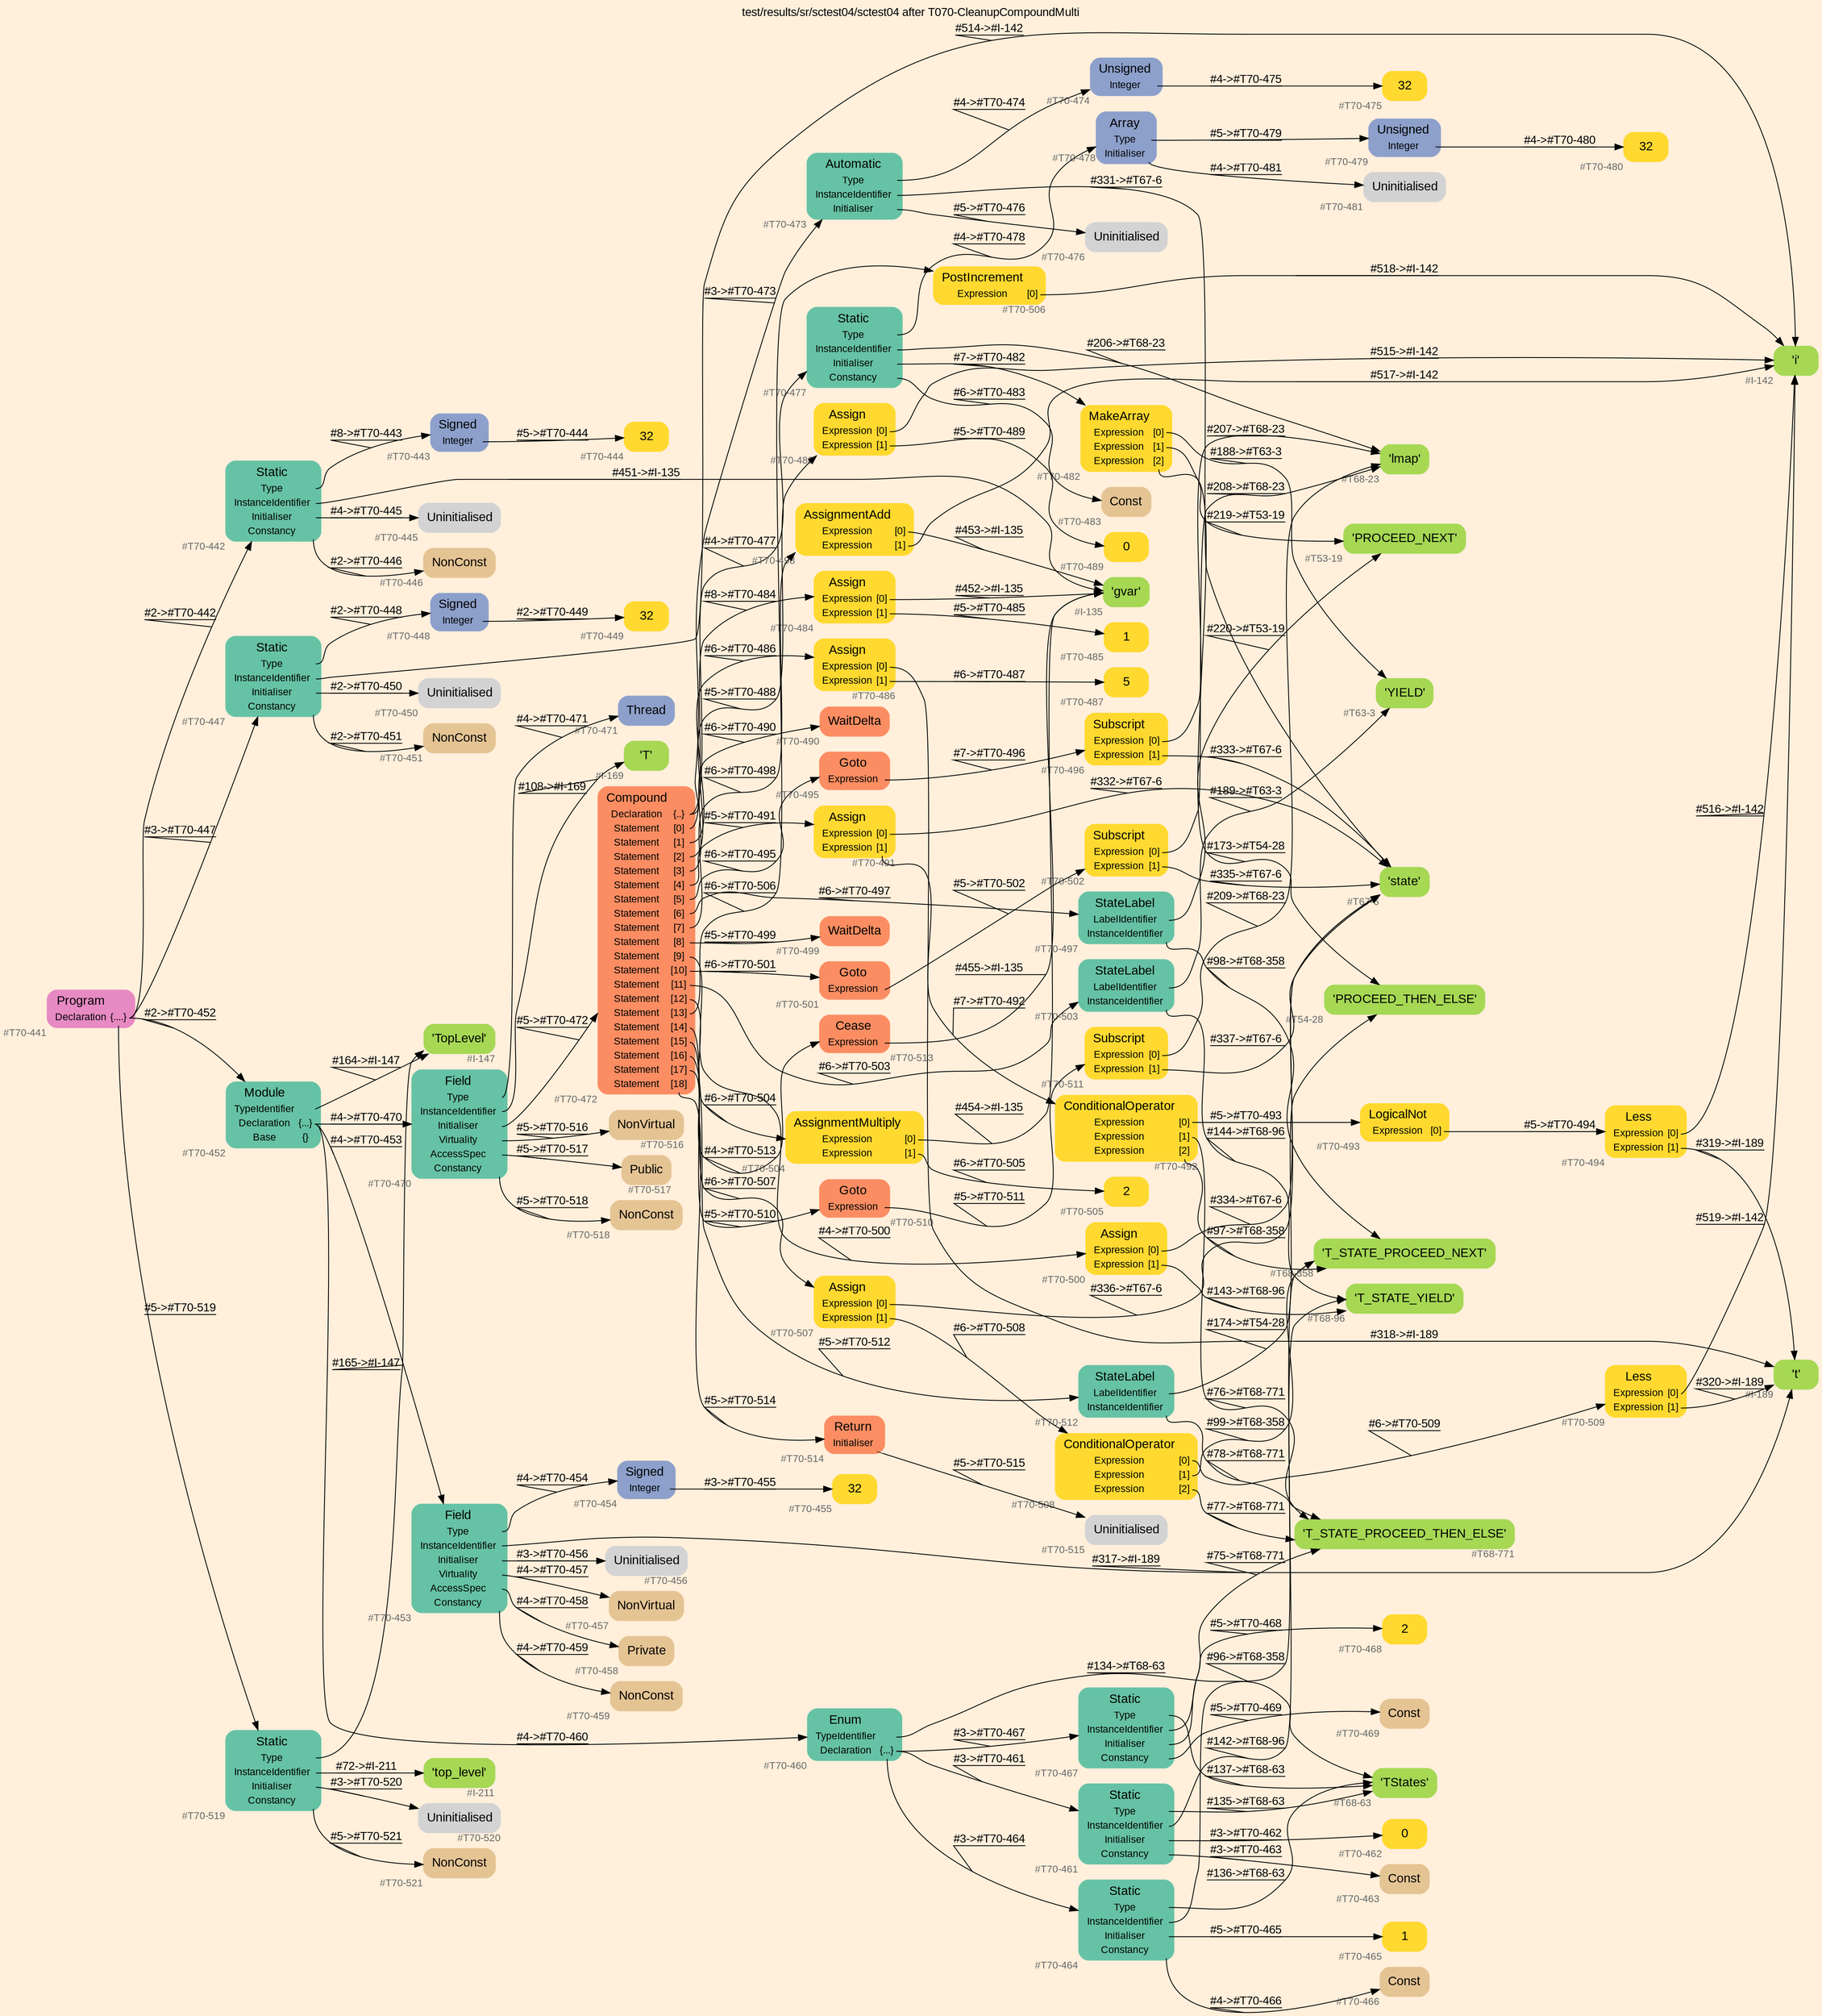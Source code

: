 digraph "test/results/sr/sctest04/sctest04 after T070-CleanupCompoundMulti" {
label = "test/results/sr/sctest04/sctest04 after T070-CleanupCompoundMulti"
labelloc = t
graph [
    rankdir = "LR"
    ranksep = 0.3
    bgcolor = antiquewhite1
    color = black
    fontcolor = black
    fontname = "Arial"
];
node [
    fontname = "Arial"
];
edge [
    fontname = "Arial"
];

// -------------------- node figure --------------------
// -------- block #T70-441 ----------
"#T70-441" [
    fillcolor = "/set28/4"
    xlabel = "#T70-441"
    fontsize = "12"
    fontcolor = grey40
    shape = "plaintext"
    label = <<TABLE BORDER="0" CELLBORDER="0" CELLSPACING="0">
     <TR><TD><FONT COLOR="black" POINT-SIZE="15">Program</FONT></TD></TR>
     <TR><TD><FONT COLOR="black" POINT-SIZE="12">Declaration</FONT></TD><TD PORT="port0"><FONT COLOR="black" POINT-SIZE="12">{....}</FONT></TD></TR>
    </TABLE>>
    style = "rounded,filled"
];

// -------- block #T70-442 ----------
"#T70-442" [
    fillcolor = "/set28/1"
    xlabel = "#T70-442"
    fontsize = "12"
    fontcolor = grey40
    shape = "plaintext"
    label = <<TABLE BORDER="0" CELLBORDER="0" CELLSPACING="0">
     <TR><TD><FONT COLOR="black" POINT-SIZE="15">Static</FONT></TD></TR>
     <TR><TD><FONT COLOR="black" POINT-SIZE="12">Type</FONT></TD><TD PORT="port0"></TD></TR>
     <TR><TD><FONT COLOR="black" POINT-SIZE="12">InstanceIdentifier</FONT></TD><TD PORT="port1"></TD></TR>
     <TR><TD><FONT COLOR="black" POINT-SIZE="12">Initialiser</FONT></TD><TD PORT="port2"></TD></TR>
     <TR><TD><FONT COLOR="black" POINT-SIZE="12">Constancy</FONT></TD><TD PORT="port3"></TD></TR>
    </TABLE>>
    style = "rounded,filled"
];

// -------- block #T70-443 ----------
"#T70-443" [
    fillcolor = "/set28/3"
    xlabel = "#T70-443"
    fontsize = "12"
    fontcolor = grey40
    shape = "plaintext"
    label = <<TABLE BORDER="0" CELLBORDER="0" CELLSPACING="0">
     <TR><TD><FONT COLOR="black" POINT-SIZE="15">Signed</FONT></TD></TR>
     <TR><TD><FONT COLOR="black" POINT-SIZE="12">Integer</FONT></TD><TD PORT="port0"></TD></TR>
    </TABLE>>
    style = "rounded,filled"
];

// -------- block #T70-444 ----------
"#T70-444" [
    fillcolor = "/set28/6"
    xlabel = "#T70-444"
    fontsize = "12"
    fontcolor = grey40
    shape = "plaintext"
    label = <<TABLE BORDER="0" CELLBORDER="0" CELLSPACING="0">
     <TR><TD><FONT COLOR="black" POINT-SIZE="15">32</FONT></TD></TR>
    </TABLE>>
    style = "rounded,filled"
];

// -------- block #I-135 ----------
"#I-135" [
    fillcolor = "/set28/5"
    xlabel = "#I-135"
    fontsize = "12"
    fontcolor = grey40
    shape = "plaintext"
    label = <<TABLE BORDER="0" CELLBORDER="0" CELLSPACING="0">
     <TR><TD><FONT COLOR="black" POINT-SIZE="15">'gvar'</FONT></TD></TR>
    </TABLE>>
    style = "rounded,filled"
];

// -------- block #T70-445 ----------
"#T70-445" [
    xlabel = "#T70-445"
    fontsize = "12"
    fontcolor = grey40
    shape = "plaintext"
    label = <<TABLE BORDER="0" CELLBORDER="0" CELLSPACING="0">
     <TR><TD><FONT COLOR="black" POINT-SIZE="15">Uninitialised</FONT></TD></TR>
    </TABLE>>
    style = "rounded,filled"
];

// -------- block #T70-446 ----------
"#T70-446" [
    fillcolor = "/set28/7"
    xlabel = "#T70-446"
    fontsize = "12"
    fontcolor = grey40
    shape = "plaintext"
    label = <<TABLE BORDER="0" CELLBORDER="0" CELLSPACING="0">
     <TR><TD><FONT COLOR="black" POINT-SIZE="15">NonConst</FONT></TD></TR>
    </TABLE>>
    style = "rounded,filled"
];

// -------- block #T70-447 ----------
"#T70-447" [
    fillcolor = "/set28/1"
    xlabel = "#T70-447"
    fontsize = "12"
    fontcolor = grey40
    shape = "plaintext"
    label = <<TABLE BORDER="0" CELLBORDER="0" CELLSPACING="0">
     <TR><TD><FONT COLOR="black" POINT-SIZE="15">Static</FONT></TD></TR>
     <TR><TD><FONT COLOR="black" POINT-SIZE="12">Type</FONT></TD><TD PORT="port0"></TD></TR>
     <TR><TD><FONT COLOR="black" POINT-SIZE="12">InstanceIdentifier</FONT></TD><TD PORT="port1"></TD></TR>
     <TR><TD><FONT COLOR="black" POINT-SIZE="12">Initialiser</FONT></TD><TD PORT="port2"></TD></TR>
     <TR><TD><FONT COLOR="black" POINT-SIZE="12">Constancy</FONT></TD><TD PORT="port3"></TD></TR>
    </TABLE>>
    style = "rounded,filled"
];

// -------- block #T70-448 ----------
"#T70-448" [
    fillcolor = "/set28/3"
    xlabel = "#T70-448"
    fontsize = "12"
    fontcolor = grey40
    shape = "plaintext"
    label = <<TABLE BORDER="0" CELLBORDER="0" CELLSPACING="0">
     <TR><TD><FONT COLOR="black" POINT-SIZE="15">Signed</FONT></TD></TR>
     <TR><TD><FONT COLOR="black" POINT-SIZE="12">Integer</FONT></TD><TD PORT="port0"></TD></TR>
    </TABLE>>
    style = "rounded,filled"
];

// -------- block #T70-449 ----------
"#T70-449" [
    fillcolor = "/set28/6"
    xlabel = "#T70-449"
    fontsize = "12"
    fontcolor = grey40
    shape = "plaintext"
    label = <<TABLE BORDER="0" CELLBORDER="0" CELLSPACING="0">
     <TR><TD><FONT COLOR="black" POINT-SIZE="15">32</FONT></TD></TR>
    </TABLE>>
    style = "rounded,filled"
];

// -------- block #I-142 ----------
"#I-142" [
    fillcolor = "/set28/5"
    xlabel = "#I-142"
    fontsize = "12"
    fontcolor = grey40
    shape = "plaintext"
    label = <<TABLE BORDER="0" CELLBORDER="0" CELLSPACING="0">
     <TR><TD><FONT COLOR="black" POINT-SIZE="15">'i'</FONT></TD></TR>
    </TABLE>>
    style = "rounded,filled"
];

// -------- block #T70-450 ----------
"#T70-450" [
    xlabel = "#T70-450"
    fontsize = "12"
    fontcolor = grey40
    shape = "plaintext"
    label = <<TABLE BORDER="0" CELLBORDER="0" CELLSPACING="0">
     <TR><TD><FONT COLOR="black" POINT-SIZE="15">Uninitialised</FONT></TD></TR>
    </TABLE>>
    style = "rounded,filled"
];

// -------- block #T70-451 ----------
"#T70-451" [
    fillcolor = "/set28/7"
    xlabel = "#T70-451"
    fontsize = "12"
    fontcolor = grey40
    shape = "plaintext"
    label = <<TABLE BORDER="0" CELLBORDER="0" CELLSPACING="0">
     <TR><TD><FONT COLOR="black" POINT-SIZE="15">NonConst</FONT></TD></TR>
    </TABLE>>
    style = "rounded,filled"
];

// -------- block #T70-452 ----------
"#T70-452" [
    fillcolor = "/set28/1"
    xlabel = "#T70-452"
    fontsize = "12"
    fontcolor = grey40
    shape = "plaintext"
    label = <<TABLE BORDER="0" CELLBORDER="0" CELLSPACING="0">
     <TR><TD><FONT COLOR="black" POINT-SIZE="15">Module</FONT></TD></TR>
     <TR><TD><FONT COLOR="black" POINT-SIZE="12">TypeIdentifier</FONT></TD><TD PORT="port0"></TD></TR>
     <TR><TD><FONT COLOR="black" POINT-SIZE="12">Declaration</FONT></TD><TD PORT="port1"><FONT COLOR="black" POINT-SIZE="12">{...}</FONT></TD></TR>
     <TR><TD><FONT COLOR="black" POINT-SIZE="12">Base</FONT></TD><TD PORT="port2"><FONT COLOR="black" POINT-SIZE="12">{}</FONT></TD></TR>
    </TABLE>>
    style = "rounded,filled"
];

// -------- block #I-147 ----------
"#I-147" [
    fillcolor = "/set28/5"
    xlabel = "#I-147"
    fontsize = "12"
    fontcolor = grey40
    shape = "plaintext"
    label = <<TABLE BORDER="0" CELLBORDER="0" CELLSPACING="0">
     <TR><TD><FONT COLOR="black" POINT-SIZE="15">'TopLevel'</FONT></TD></TR>
    </TABLE>>
    style = "rounded,filled"
];

// -------- block #T70-453 ----------
"#T70-453" [
    fillcolor = "/set28/1"
    xlabel = "#T70-453"
    fontsize = "12"
    fontcolor = grey40
    shape = "plaintext"
    label = <<TABLE BORDER="0" CELLBORDER="0" CELLSPACING="0">
     <TR><TD><FONT COLOR="black" POINT-SIZE="15">Field</FONT></TD></TR>
     <TR><TD><FONT COLOR="black" POINT-SIZE="12">Type</FONT></TD><TD PORT="port0"></TD></TR>
     <TR><TD><FONT COLOR="black" POINT-SIZE="12">InstanceIdentifier</FONT></TD><TD PORT="port1"></TD></TR>
     <TR><TD><FONT COLOR="black" POINT-SIZE="12">Initialiser</FONT></TD><TD PORT="port2"></TD></TR>
     <TR><TD><FONT COLOR="black" POINT-SIZE="12">Virtuality</FONT></TD><TD PORT="port3"></TD></TR>
     <TR><TD><FONT COLOR="black" POINT-SIZE="12">AccessSpec</FONT></TD><TD PORT="port4"></TD></TR>
     <TR><TD><FONT COLOR="black" POINT-SIZE="12">Constancy</FONT></TD><TD PORT="port5"></TD></TR>
    </TABLE>>
    style = "rounded,filled"
];

// -------- block #T70-454 ----------
"#T70-454" [
    fillcolor = "/set28/3"
    xlabel = "#T70-454"
    fontsize = "12"
    fontcolor = grey40
    shape = "plaintext"
    label = <<TABLE BORDER="0" CELLBORDER="0" CELLSPACING="0">
     <TR><TD><FONT COLOR="black" POINT-SIZE="15">Signed</FONT></TD></TR>
     <TR><TD><FONT COLOR="black" POINT-SIZE="12">Integer</FONT></TD><TD PORT="port0"></TD></TR>
    </TABLE>>
    style = "rounded,filled"
];

// -------- block #T70-455 ----------
"#T70-455" [
    fillcolor = "/set28/6"
    xlabel = "#T70-455"
    fontsize = "12"
    fontcolor = grey40
    shape = "plaintext"
    label = <<TABLE BORDER="0" CELLBORDER="0" CELLSPACING="0">
     <TR><TD><FONT COLOR="black" POINT-SIZE="15">32</FONT></TD></TR>
    </TABLE>>
    style = "rounded,filled"
];

// -------- block #I-189 ----------
"#I-189" [
    fillcolor = "/set28/5"
    xlabel = "#I-189"
    fontsize = "12"
    fontcolor = grey40
    shape = "plaintext"
    label = <<TABLE BORDER="0" CELLBORDER="0" CELLSPACING="0">
     <TR><TD><FONT COLOR="black" POINT-SIZE="15">'t'</FONT></TD></TR>
    </TABLE>>
    style = "rounded,filled"
];

// -------- block #T70-456 ----------
"#T70-456" [
    xlabel = "#T70-456"
    fontsize = "12"
    fontcolor = grey40
    shape = "plaintext"
    label = <<TABLE BORDER="0" CELLBORDER="0" CELLSPACING="0">
     <TR><TD><FONT COLOR="black" POINT-SIZE="15">Uninitialised</FONT></TD></TR>
    </TABLE>>
    style = "rounded,filled"
];

// -------- block #T70-457 ----------
"#T70-457" [
    fillcolor = "/set28/7"
    xlabel = "#T70-457"
    fontsize = "12"
    fontcolor = grey40
    shape = "plaintext"
    label = <<TABLE BORDER="0" CELLBORDER="0" CELLSPACING="0">
     <TR><TD><FONT COLOR="black" POINT-SIZE="15">NonVirtual</FONT></TD></TR>
    </TABLE>>
    style = "rounded,filled"
];

// -------- block #T70-458 ----------
"#T70-458" [
    fillcolor = "/set28/7"
    xlabel = "#T70-458"
    fontsize = "12"
    fontcolor = grey40
    shape = "plaintext"
    label = <<TABLE BORDER="0" CELLBORDER="0" CELLSPACING="0">
     <TR><TD><FONT COLOR="black" POINT-SIZE="15">Private</FONT></TD></TR>
    </TABLE>>
    style = "rounded,filled"
];

// -------- block #T70-459 ----------
"#T70-459" [
    fillcolor = "/set28/7"
    xlabel = "#T70-459"
    fontsize = "12"
    fontcolor = grey40
    shape = "plaintext"
    label = <<TABLE BORDER="0" CELLBORDER="0" CELLSPACING="0">
     <TR><TD><FONT COLOR="black" POINT-SIZE="15">NonConst</FONT></TD></TR>
    </TABLE>>
    style = "rounded,filled"
];

// -------- block #T70-460 ----------
"#T70-460" [
    fillcolor = "/set28/1"
    xlabel = "#T70-460"
    fontsize = "12"
    fontcolor = grey40
    shape = "plaintext"
    label = <<TABLE BORDER="0" CELLBORDER="0" CELLSPACING="0">
     <TR><TD><FONT COLOR="black" POINT-SIZE="15">Enum</FONT></TD></TR>
     <TR><TD><FONT COLOR="black" POINT-SIZE="12">TypeIdentifier</FONT></TD><TD PORT="port0"></TD></TR>
     <TR><TD><FONT COLOR="black" POINT-SIZE="12">Declaration</FONT></TD><TD PORT="port1"><FONT COLOR="black" POINT-SIZE="12">{...}</FONT></TD></TR>
    </TABLE>>
    style = "rounded,filled"
];

// -------- block #T68-63 ----------
"#T68-63" [
    fillcolor = "/set28/5"
    xlabel = "#T68-63"
    fontsize = "12"
    fontcolor = grey40
    shape = "plaintext"
    label = <<TABLE BORDER="0" CELLBORDER="0" CELLSPACING="0">
     <TR><TD><FONT COLOR="black" POINT-SIZE="15">'TStates'</FONT></TD></TR>
    </TABLE>>
    style = "rounded,filled"
];

// -------- block #T70-461 ----------
"#T70-461" [
    fillcolor = "/set28/1"
    xlabel = "#T70-461"
    fontsize = "12"
    fontcolor = grey40
    shape = "plaintext"
    label = <<TABLE BORDER="0" CELLBORDER="0" CELLSPACING="0">
     <TR><TD><FONT COLOR="black" POINT-SIZE="15">Static</FONT></TD></TR>
     <TR><TD><FONT COLOR="black" POINT-SIZE="12">Type</FONT></TD><TD PORT="port0"></TD></TR>
     <TR><TD><FONT COLOR="black" POINT-SIZE="12">InstanceIdentifier</FONT></TD><TD PORT="port1"></TD></TR>
     <TR><TD><FONT COLOR="black" POINT-SIZE="12">Initialiser</FONT></TD><TD PORT="port2"></TD></TR>
     <TR><TD><FONT COLOR="black" POINT-SIZE="12">Constancy</FONT></TD><TD PORT="port3"></TD></TR>
    </TABLE>>
    style = "rounded,filled"
];

// -------- block #T68-96 ----------
"#T68-96" [
    fillcolor = "/set28/5"
    xlabel = "#T68-96"
    fontsize = "12"
    fontcolor = grey40
    shape = "plaintext"
    label = <<TABLE BORDER="0" CELLBORDER="0" CELLSPACING="0">
     <TR><TD><FONT COLOR="black" POINT-SIZE="15">'T_STATE_YIELD'</FONT></TD></TR>
    </TABLE>>
    style = "rounded,filled"
];

// -------- block #T70-462 ----------
"#T70-462" [
    fillcolor = "/set28/6"
    xlabel = "#T70-462"
    fontsize = "12"
    fontcolor = grey40
    shape = "plaintext"
    label = <<TABLE BORDER="0" CELLBORDER="0" CELLSPACING="0">
     <TR><TD><FONT COLOR="black" POINT-SIZE="15">0</FONT></TD></TR>
    </TABLE>>
    style = "rounded,filled"
];

// -------- block #T70-463 ----------
"#T70-463" [
    fillcolor = "/set28/7"
    xlabel = "#T70-463"
    fontsize = "12"
    fontcolor = grey40
    shape = "plaintext"
    label = <<TABLE BORDER="0" CELLBORDER="0" CELLSPACING="0">
     <TR><TD><FONT COLOR="black" POINT-SIZE="15">Const</FONT></TD></TR>
    </TABLE>>
    style = "rounded,filled"
];

// -------- block #T70-464 ----------
"#T70-464" [
    fillcolor = "/set28/1"
    xlabel = "#T70-464"
    fontsize = "12"
    fontcolor = grey40
    shape = "plaintext"
    label = <<TABLE BORDER="0" CELLBORDER="0" CELLSPACING="0">
     <TR><TD><FONT COLOR="black" POINT-SIZE="15">Static</FONT></TD></TR>
     <TR><TD><FONT COLOR="black" POINT-SIZE="12">Type</FONT></TD><TD PORT="port0"></TD></TR>
     <TR><TD><FONT COLOR="black" POINT-SIZE="12">InstanceIdentifier</FONT></TD><TD PORT="port1"></TD></TR>
     <TR><TD><FONT COLOR="black" POINT-SIZE="12">Initialiser</FONT></TD><TD PORT="port2"></TD></TR>
     <TR><TD><FONT COLOR="black" POINT-SIZE="12">Constancy</FONT></TD><TD PORT="port3"></TD></TR>
    </TABLE>>
    style = "rounded,filled"
];

// -------- block #T68-358 ----------
"#T68-358" [
    fillcolor = "/set28/5"
    xlabel = "#T68-358"
    fontsize = "12"
    fontcolor = grey40
    shape = "plaintext"
    label = <<TABLE BORDER="0" CELLBORDER="0" CELLSPACING="0">
     <TR><TD><FONT COLOR="black" POINT-SIZE="15">'T_STATE_PROCEED_NEXT'</FONT></TD></TR>
    </TABLE>>
    style = "rounded,filled"
];

// -------- block #T70-465 ----------
"#T70-465" [
    fillcolor = "/set28/6"
    xlabel = "#T70-465"
    fontsize = "12"
    fontcolor = grey40
    shape = "plaintext"
    label = <<TABLE BORDER="0" CELLBORDER="0" CELLSPACING="0">
     <TR><TD><FONT COLOR="black" POINT-SIZE="15">1</FONT></TD></TR>
    </TABLE>>
    style = "rounded,filled"
];

// -------- block #T70-466 ----------
"#T70-466" [
    fillcolor = "/set28/7"
    xlabel = "#T70-466"
    fontsize = "12"
    fontcolor = grey40
    shape = "plaintext"
    label = <<TABLE BORDER="0" CELLBORDER="0" CELLSPACING="0">
     <TR><TD><FONT COLOR="black" POINT-SIZE="15">Const</FONT></TD></TR>
    </TABLE>>
    style = "rounded,filled"
];

// -------- block #T70-467 ----------
"#T70-467" [
    fillcolor = "/set28/1"
    xlabel = "#T70-467"
    fontsize = "12"
    fontcolor = grey40
    shape = "plaintext"
    label = <<TABLE BORDER="0" CELLBORDER="0" CELLSPACING="0">
     <TR><TD><FONT COLOR="black" POINT-SIZE="15">Static</FONT></TD></TR>
     <TR><TD><FONT COLOR="black" POINT-SIZE="12">Type</FONT></TD><TD PORT="port0"></TD></TR>
     <TR><TD><FONT COLOR="black" POINT-SIZE="12">InstanceIdentifier</FONT></TD><TD PORT="port1"></TD></TR>
     <TR><TD><FONT COLOR="black" POINT-SIZE="12">Initialiser</FONT></TD><TD PORT="port2"></TD></TR>
     <TR><TD><FONT COLOR="black" POINT-SIZE="12">Constancy</FONT></TD><TD PORT="port3"></TD></TR>
    </TABLE>>
    style = "rounded,filled"
];

// -------- block #T68-771 ----------
"#T68-771" [
    fillcolor = "/set28/5"
    xlabel = "#T68-771"
    fontsize = "12"
    fontcolor = grey40
    shape = "plaintext"
    label = <<TABLE BORDER="0" CELLBORDER="0" CELLSPACING="0">
     <TR><TD><FONT COLOR="black" POINT-SIZE="15">'T_STATE_PROCEED_THEN_ELSE'</FONT></TD></TR>
    </TABLE>>
    style = "rounded,filled"
];

// -------- block #T70-468 ----------
"#T70-468" [
    fillcolor = "/set28/6"
    xlabel = "#T70-468"
    fontsize = "12"
    fontcolor = grey40
    shape = "plaintext"
    label = <<TABLE BORDER="0" CELLBORDER="0" CELLSPACING="0">
     <TR><TD><FONT COLOR="black" POINT-SIZE="15">2</FONT></TD></TR>
    </TABLE>>
    style = "rounded,filled"
];

// -------- block #T70-469 ----------
"#T70-469" [
    fillcolor = "/set28/7"
    xlabel = "#T70-469"
    fontsize = "12"
    fontcolor = grey40
    shape = "plaintext"
    label = <<TABLE BORDER="0" CELLBORDER="0" CELLSPACING="0">
     <TR><TD><FONT COLOR="black" POINT-SIZE="15">Const</FONT></TD></TR>
    </TABLE>>
    style = "rounded,filled"
];

// -------- block #T70-470 ----------
"#T70-470" [
    fillcolor = "/set28/1"
    xlabel = "#T70-470"
    fontsize = "12"
    fontcolor = grey40
    shape = "plaintext"
    label = <<TABLE BORDER="0" CELLBORDER="0" CELLSPACING="0">
     <TR><TD><FONT COLOR="black" POINT-SIZE="15">Field</FONT></TD></TR>
     <TR><TD><FONT COLOR="black" POINT-SIZE="12">Type</FONT></TD><TD PORT="port0"></TD></TR>
     <TR><TD><FONT COLOR="black" POINT-SIZE="12">InstanceIdentifier</FONT></TD><TD PORT="port1"></TD></TR>
     <TR><TD><FONT COLOR="black" POINT-SIZE="12">Initialiser</FONT></TD><TD PORT="port2"></TD></TR>
     <TR><TD><FONT COLOR="black" POINT-SIZE="12">Virtuality</FONT></TD><TD PORT="port3"></TD></TR>
     <TR><TD><FONT COLOR="black" POINT-SIZE="12">AccessSpec</FONT></TD><TD PORT="port4"></TD></TR>
     <TR><TD><FONT COLOR="black" POINT-SIZE="12">Constancy</FONT></TD><TD PORT="port5"></TD></TR>
    </TABLE>>
    style = "rounded,filled"
];

// -------- block #T70-471 ----------
"#T70-471" [
    fillcolor = "/set28/3"
    xlabel = "#T70-471"
    fontsize = "12"
    fontcolor = grey40
    shape = "plaintext"
    label = <<TABLE BORDER="0" CELLBORDER="0" CELLSPACING="0">
     <TR><TD><FONT COLOR="black" POINT-SIZE="15">Thread</FONT></TD></TR>
    </TABLE>>
    style = "rounded,filled"
];

// -------- block #I-169 ----------
"#I-169" [
    fillcolor = "/set28/5"
    xlabel = "#I-169"
    fontsize = "12"
    fontcolor = grey40
    shape = "plaintext"
    label = <<TABLE BORDER="0" CELLBORDER="0" CELLSPACING="0">
     <TR><TD><FONT COLOR="black" POINT-SIZE="15">'T'</FONT></TD></TR>
    </TABLE>>
    style = "rounded,filled"
];

// -------- block #T70-472 ----------
"#T70-472" [
    fillcolor = "/set28/2"
    xlabel = "#T70-472"
    fontsize = "12"
    fontcolor = grey40
    shape = "plaintext"
    label = <<TABLE BORDER="0" CELLBORDER="0" CELLSPACING="0">
     <TR><TD><FONT COLOR="black" POINT-SIZE="15">Compound</FONT></TD></TR>
     <TR><TD><FONT COLOR="black" POINT-SIZE="12">Declaration</FONT></TD><TD PORT="port0"><FONT COLOR="black" POINT-SIZE="12">{..}</FONT></TD></TR>
     <TR><TD><FONT COLOR="black" POINT-SIZE="12">Statement</FONT></TD><TD PORT="port1"><FONT COLOR="black" POINT-SIZE="12">[0]</FONT></TD></TR>
     <TR><TD><FONT COLOR="black" POINT-SIZE="12">Statement</FONT></TD><TD PORT="port2"><FONT COLOR="black" POINT-SIZE="12">[1]</FONT></TD></TR>
     <TR><TD><FONT COLOR="black" POINT-SIZE="12">Statement</FONT></TD><TD PORT="port3"><FONT COLOR="black" POINT-SIZE="12">[2]</FONT></TD></TR>
     <TR><TD><FONT COLOR="black" POINT-SIZE="12">Statement</FONT></TD><TD PORT="port4"><FONT COLOR="black" POINT-SIZE="12">[3]</FONT></TD></TR>
     <TR><TD><FONT COLOR="black" POINT-SIZE="12">Statement</FONT></TD><TD PORT="port5"><FONT COLOR="black" POINT-SIZE="12">[4]</FONT></TD></TR>
     <TR><TD><FONT COLOR="black" POINT-SIZE="12">Statement</FONT></TD><TD PORT="port6"><FONT COLOR="black" POINT-SIZE="12">[5]</FONT></TD></TR>
     <TR><TD><FONT COLOR="black" POINT-SIZE="12">Statement</FONT></TD><TD PORT="port7"><FONT COLOR="black" POINT-SIZE="12">[6]</FONT></TD></TR>
     <TR><TD><FONT COLOR="black" POINT-SIZE="12">Statement</FONT></TD><TD PORT="port8"><FONT COLOR="black" POINT-SIZE="12">[7]</FONT></TD></TR>
     <TR><TD><FONT COLOR="black" POINT-SIZE="12">Statement</FONT></TD><TD PORT="port9"><FONT COLOR="black" POINT-SIZE="12">[8]</FONT></TD></TR>
     <TR><TD><FONT COLOR="black" POINT-SIZE="12">Statement</FONT></TD><TD PORT="port10"><FONT COLOR="black" POINT-SIZE="12">[9]</FONT></TD></TR>
     <TR><TD><FONT COLOR="black" POINT-SIZE="12">Statement</FONT></TD><TD PORT="port11"><FONT COLOR="black" POINT-SIZE="12">[10]</FONT></TD></TR>
     <TR><TD><FONT COLOR="black" POINT-SIZE="12">Statement</FONT></TD><TD PORT="port12"><FONT COLOR="black" POINT-SIZE="12">[11]</FONT></TD></TR>
     <TR><TD><FONT COLOR="black" POINT-SIZE="12">Statement</FONT></TD><TD PORT="port13"><FONT COLOR="black" POINT-SIZE="12">[12]</FONT></TD></TR>
     <TR><TD><FONT COLOR="black" POINT-SIZE="12">Statement</FONT></TD><TD PORT="port14"><FONT COLOR="black" POINT-SIZE="12">[13]</FONT></TD></TR>
     <TR><TD><FONT COLOR="black" POINT-SIZE="12">Statement</FONT></TD><TD PORT="port15"><FONT COLOR="black" POINT-SIZE="12">[14]</FONT></TD></TR>
     <TR><TD><FONT COLOR="black" POINT-SIZE="12">Statement</FONT></TD><TD PORT="port16"><FONT COLOR="black" POINT-SIZE="12">[15]</FONT></TD></TR>
     <TR><TD><FONT COLOR="black" POINT-SIZE="12">Statement</FONT></TD><TD PORT="port17"><FONT COLOR="black" POINT-SIZE="12">[16]</FONT></TD></TR>
     <TR><TD><FONT COLOR="black" POINT-SIZE="12">Statement</FONT></TD><TD PORT="port18"><FONT COLOR="black" POINT-SIZE="12">[17]</FONT></TD></TR>
     <TR><TD><FONT COLOR="black" POINT-SIZE="12">Statement</FONT></TD><TD PORT="port19"><FONT COLOR="black" POINT-SIZE="12">[18]</FONT></TD></TR>
    </TABLE>>
    style = "rounded,filled"
];

// -------- block #T70-473 ----------
"#T70-473" [
    fillcolor = "/set28/1"
    xlabel = "#T70-473"
    fontsize = "12"
    fontcolor = grey40
    shape = "plaintext"
    label = <<TABLE BORDER="0" CELLBORDER="0" CELLSPACING="0">
     <TR><TD><FONT COLOR="black" POINT-SIZE="15">Automatic</FONT></TD></TR>
     <TR><TD><FONT COLOR="black" POINT-SIZE="12">Type</FONT></TD><TD PORT="port0"></TD></TR>
     <TR><TD><FONT COLOR="black" POINT-SIZE="12">InstanceIdentifier</FONT></TD><TD PORT="port1"></TD></TR>
     <TR><TD><FONT COLOR="black" POINT-SIZE="12">Initialiser</FONT></TD><TD PORT="port2"></TD></TR>
    </TABLE>>
    style = "rounded,filled"
];

// -------- block #T70-474 ----------
"#T70-474" [
    fillcolor = "/set28/3"
    xlabel = "#T70-474"
    fontsize = "12"
    fontcolor = grey40
    shape = "plaintext"
    label = <<TABLE BORDER="0" CELLBORDER="0" CELLSPACING="0">
     <TR><TD><FONT COLOR="black" POINT-SIZE="15">Unsigned</FONT></TD></TR>
     <TR><TD><FONT COLOR="black" POINT-SIZE="12">Integer</FONT></TD><TD PORT="port0"></TD></TR>
    </TABLE>>
    style = "rounded,filled"
];

// -------- block #T70-475 ----------
"#T70-475" [
    fillcolor = "/set28/6"
    xlabel = "#T70-475"
    fontsize = "12"
    fontcolor = grey40
    shape = "plaintext"
    label = <<TABLE BORDER="0" CELLBORDER="0" CELLSPACING="0">
     <TR><TD><FONT COLOR="black" POINT-SIZE="15">32</FONT></TD></TR>
    </TABLE>>
    style = "rounded,filled"
];

// -------- block #T67-6 ----------
"#T67-6" [
    fillcolor = "/set28/5"
    xlabel = "#T67-6"
    fontsize = "12"
    fontcolor = grey40
    shape = "plaintext"
    label = <<TABLE BORDER="0" CELLBORDER="0" CELLSPACING="0">
     <TR><TD><FONT COLOR="black" POINT-SIZE="15">'state'</FONT></TD></TR>
    </TABLE>>
    style = "rounded,filled"
];

// -------- block #T70-476 ----------
"#T70-476" [
    xlabel = "#T70-476"
    fontsize = "12"
    fontcolor = grey40
    shape = "plaintext"
    label = <<TABLE BORDER="0" CELLBORDER="0" CELLSPACING="0">
     <TR><TD><FONT COLOR="black" POINT-SIZE="15">Uninitialised</FONT></TD></TR>
    </TABLE>>
    style = "rounded,filled"
];

// -------- block #T70-477 ----------
"#T70-477" [
    fillcolor = "/set28/1"
    xlabel = "#T70-477"
    fontsize = "12"
    fontcolor = grey40
    shape = "plaintext"
    label = <<TABLE BORDER="0" CELLBORDER="0" CELLSPACING="0">
     <TR><TD><FONT COLOR="black" POINT-SIZE="15">Static</FONT></TD></TR>
     <TR><TD><FONT COLOR="black" POINT-SIZE="12">Type</FONT></TD><TD PORT="port0"></TD></TR>
     <TR><TD><FONT COLOR="black" POINT-SIZE="12">InstanceIdentifier</FONT></TD><TD PORT="port1"></TD></TR>
     <TR><TD><FONT COLOR="black" POINT-SIZE="12">Initialiser</FONT></TD><TD PORT="port2"></TD></TR>
     <TR><TD><FONT COLOR="black" POINT-SIZE="12">Constancy</FONT></TD><TD PORT="port3"></TD></TR>
    </TABLE>>
    style = "rounded,filled"
];

// -------- block #T70-478 ----------
"#T70-478" [
    fillcolor = "/set28/3"
    xlabel = "#T70-478"
    fontsize = "12"
    fontcolor = grey40
    shape = "plaintext"
    label = <<TABLE BORDER="0" CELLBORDER="0" CELLSPACING="0">
     <TR><TD><FONT COLOR="black" POINT-SIZE="15">Array</FONT></TD></TR>
     <TR><TD><FONT COLOR="black" POINT-SIZE="12">Type</FONT></TD><TD PORT="port0"></TD></TR>
     <TR><TD><FONT COLOR="black" POINT-SIZE="12">Initialiser</FONT></TD><TD PORT="port1"></TD></TR>
    </TABLE>>
    style = "rounded,filled"
];

// -------- block #T70-479 ----------
"#T70-479" [
    fillcolor = "/set28/3"
    xlabel = "#T70-479"
    fontsize = "12"
    fontcolor = grey40
    shape = "plaintext"
    label = <<TABLE BORDER="0" CELLBORDER="0" CELLSPACING="0">
     <TR><TD><FONT COLOR="black" POINT-SIZE="15">Unsigned</FONT></TD></TR>
     <TR><TD><FONT COLOR="black" POINT-SIZE="12">Integer</FONT></TD><TD PORT="port0"></TD></TR>
    </TABLE>>
    style = "rounded,filled"
];

// -------- block #T70-480 ----------
"#T70-480" [
    fillcolor = "/set28/6"
    xlabel = "#T70-480"
    fontsize = "12"
    fontcolor = grey40
    shape = "plaintext"
    label = <<TABLE BORDER="0" CELLBORDER="0" CELLSPACING="0">
     <TR><TD><FONT COLOR="black" POINT-SIZE="15">32</FONT></TD></TR>
    </TABLE>>
    style = "rounded,filled"
];

// -------- block #T70-481 ----------
"#T70-481" [
    xlabel = "#T70-481"
    fontsize = "12"
    fontcolor = grey40
    shape = "plaintext"
    label = <<TABLE BORDER="0" CELLBORDER="0" CELLSPACING="0">
     <TR><TD><FONT COLOR="black" POINT-SIZE="15">Uninitialised</FONT></TD></TR>
    </TABLE>>
    style = "rounded,filled"
];

// -------- block #T68-23 ----------
"#T68-23" [
    fillcolor = "/set28/5"
    xlabel = "#T68-23"
    fontsize = "12"
    fontcolor = grey40
    shape = "plaintext"
    label = <<TABLE BORDER="0" CELLBORDER="0" CELLSPACING="0">
     <TR><TD><FONT COLOR="black" POINT-SIZE="15">'lmap'</FONT></TD></TR>
    </TABLE>>
    style = "rounded,filled"
];

// -------- block #T70-482 ----------
"#T70-482" [
    fillcolor = "/set28/6"
    xlabel = "#T70-482"
    fontsize = "12"
    fontcolor = grey40
    shape = "plaintext"
    label = <<TABLE BORDER="0" CELLBORDER="0" CELLSPACING="0">
     <TR><TD><FONT COLOR="black" POINT-SIZE="15">MakeArray</FONT></TD></TR>
     <TR><TD><FONT COLOR="black" POINT-SIZE="12">Expression</FONT></TD><TD PORT="port0"><FONT COLOR="black" POINT-SIZE="12">[0]</FONT></TD></TR>
     <TR><TD><FONT COLOR="black" POINT-SIZE="12">Expression</FONT></TD><TD PORT="port1"><FONT COLOR="black" POINT-SIZE="12">[1]</FONT></TD></TR>
     <TR><TD><FONT COLOR="black" POINT-SIZE="12">Expression</FONT></TD><TD PORT="port2"><FONT COLOR="black" POINT-SIZE="12">[2]</FONT></TD></TR>
    </TABLE>>
    style = "rounded,filled"
];

// -------- block #T63-3 ----------
"#T63-3" [
    fillcolor = "/set28/5"
    xlabel = "#T63-3"
    fontsize = "12"
    fontcolor = grey40
    shape = "plaintext"
    label = <<TABLE BORDER="0" CELLBORDER="0" CELLSPACING="0">
     <TR><TD><FONT COLOR="black" POINT-SIZE="15">'YIELD'</FONT></TD></TR>
    </TABLE>>
    style = "rounded,filled"
];

// -------- block #T53-19 ----------
"#T53-19" [
    fillcolor = "/set28/5"
    xlabel = "#T53-19"
    fontsize = "12"
    fontcolor = grey40
    shape = "plaintext"
    label = <<TABLE BORDER="0" CELLBORDER="0" CELLSPACING="0">
     <TR><TD><FONT COLOR="black" POINT-SIZE="15">'PROCEED_NEXT'</FONT></TD></TR>
    </TABLE>>
    style = "rounded,filled"
];

// -------- block #T54-28 ----------
"#T54-28" [
    fillcolor = "/set28/5"
    xlabel = "#T54-28"
    fontsize = "12"
    fontcolor = grey40
    shape = "plaintext"
    label = <<TABLE BORDER="0" CELLBORDER="0" CELLSPACING="0">
     <TR><TD><FONT COLOR="black" POINT-SIZE="15">'PROCEED_THEN_ELSE'</FONT></TD></TR>
    </TABLE>>
    style = "rounded,filled"
];

// -------- block #T70-483 ----------
"#T70-483" [
    fillcolor = "/set28/7"
    xlabel = "#T70-483"
    fontsize = "12"
    fontcolor = grey40
    shape = "plaintext"
    label = <<TABLE BORDER="0" CELLBORDER="0" CELLSPACING="0">
     <TR><TD><FONT COLOR="black" POINT-SIZE="15">Const</FONT></TD></TR>
    </TABLE>>
    style = "rounded,filled"
];

// -------- block #T70-484 ----------
"#T70-484" [
    fillcolor = "/set28/6"
    xlabel = "#T70-484"
    fontsize = "12"
    fontcolor = grey40
    shape = "plaintext"
    label = <<TABLE BORDER="0" CELLBORDER="0" CELLSPACING="0">
     <TR><TD><FONT COLOR="black" POINT-SIZE="15">Assign</FONT></TD></TR>
     <TR><TD><FONT COLOR="black" POINT-SIZE="12">Expression</FONT></TD><TD PORT="port0"><FONT COLOR="black" POINT-SIZE="12">[0]</FONT></TD></TR>
     <TR><TD><FONT COLOR="black" POINT-SIZE="12">Expression</FONT></TD><TD PORT="port1"><FONT COLOR="black" POINT-SIZE="12">[1]</FONT></TD></TR>
    </TABLE>>
    style = "rounded,filled"
];

// -------- block #T70-485 ----------
"#T70-485" [
    fillcolor = "/set28/6"
    xlabel = "#T70-485"
    fontsize = "12"
    fontcolor = grey40
    shape = "plaintext"
    label = <<TABLE BORDER="0" CELLBORDER="0" CELLSPACING="0">
     <TR><TD><FONT COLOR="black" POINT-SIZE="15">1</FONT></TD></TR>
    </TABLE>>
    style = "rounded,filled"
];

// -------- block #T70-486 ----------
"#T70-486" [
    fillcolor = "/set28/6"
    xlabel = "#T70-486"
    fontsize = "12"
    fontcolor = grey40
    shape = "plaintext"
    label = <<TABLE BORDER="0" CELLBORDER="0" CELLSPACING="0">
     <TR><TD><FONT COLOR="black" POINT-SIZE="15">Assign</FONT></TD></TR>
     <TR><TD><FONT COLOR="black" POINT-SIZE="12">Expression</FONT></TD><TD PORT="port0"><FONT COLOR="black" POINT-SIZE="12">[0]</FONT></TD></TR>
     <TR><TD><FONT COLOR="black" POINT-SIZE="12">Expression</FONT></TD><TD PORT="port1"><FONT COLOR="black" POINT-SIZE="12">[1]</FONT></TD></TR>
    </TABLE>>
    style = "rounded,filled"
];

// -------- block #T70-487 ----------
"#T70-487" [
    fillcolor = "/set28/6"
    xlabel = "#T70-487"
    fontsize = "12"
    fontcolor = grey40
    shape = "plaintext"
    label = <<TABLE BORDER="0" CELLBORDER="0" CELLSPACING="0">
     <TR><TD><FONT COLOR="black" POINT-SIZE="15">5</FONT></TD></TR>
    </TABLE>>
    style = "rounded,filled"
];

// -------- block #T70-488 ----------
"#T70-488" [
    fillcolor = "/set28/6"
    xlabel = "#T70-488"
    fontsize = "12"
    fontcolor = grey40
    shape = "plaintext"
    label = <<TABLE BORDER="0" CELLBORDER="0" CELLSPACING="0">
     <TR><TD><FONT COLOR="black" POINT-SIZE="15">Assign</FONT></TD></TR>
     <TR><TD><FONT COLOR="black" POINT-SIZE="12">Expression</FONT></TD><TD PORT="port0"><FONT COLOR="black" POINT-SIZE="12">[0]</FONT></TD></TR>
     <TR><TD><FONT COLOR="black" POINT-SIZE="12">Expression</FONT></TD><TD PORT="port1"><FONT COLOR="black" POINT-SIZE="12">[1]</FONT></TD></TR>
    </TABLE>>
    style = "rounded,filled"
];

// -------- block #T70-489 ----------
"#T70-489" [
    fillcolor = "/set28/6"
    xlabel = "#T70-489"
    fontsize = "12"
    fontcolor = grey40
    shape = "plaintext"
    label = <<TABLE BORDER="0" CELLBORDER="0" CELLSPACING="0">
     <TR><TD><FONT COLOR="black" POINT-SIZE="15">0</FONT></TD></TR>
    </TABLE>>
    style = "rounded,filled"
];

// -------- block #T70-490 ----------
"#T70-490" [
    fillcolor = "/set28/2"
    xlabel = "#T70-490"
    fontsize = "12"
    fontcolor = grey40
    shape = "plaintext"
    label = <<TABLE BORDER="0" CELLBORDER="0" CELLSPACING="0">
     <TR><TD><FONT COLOR="black" POINT-SIZE="15">WaitDelta</FONT></TD></TR>
    </TABLE>>
    style = "rounded,filled"
];

// -------- block #T70-491 ----------
"#T70-491" [
    fillcolor = "/set28/6"
    xlabel = "#T70-491"
    fontsize = "12"
    fontcolor = grey40
    shape = "plaintext"
    label = <<TABLE BORDER="0" CELLBORDER="0" CELLSPACING="0">
     <TR><TD><FONT COLOR="black" POINT-SIZE="15">Assign</FONT></TD></TR>
     <TR><TD><FONT COLOR="black" POINT-SIZE="12">Expression</FONT></TD><TD PORT="port0"><FONT COLOR="black" POINT-SIZE="12">[0]</FONT></TD></TR>
     <TR><TD><FONT COLOR="black" POINT-SIZE="12">Expression</FONT></TD><TD PORT="port1"><FONT COLOR="black" POINT-SIZE="12">[1]</FONT></TD></TR>
    </TABLE>>
    style = "rounded,filled"
];

// -------- block #T70-492 ----------
"#T70-492" [
    fillcolor = "/set28/6"
    xlabel = "#T70-492"
    fontsize = "12"
    fontcolor = grey40
    shape = "plaintext"
    label = <<TABLE BORDER="0" CELLBORDER="0" CELLSPACING="0">
     <TR><TD><FONT COLOR="black" POINT-SIZE="15">ConditionalOperator</FONT></TD></TR>
     <TR><TD><FONT COLOR="black" POINT-SIZE="12">Expression</FONT></TD><TD PORT="port0"><FONT COLOR="black" POINT-SIZE="12">[0]</FONT></TD></TR>
     <TR><TD><FONT COLOR="black" POINT-SIZE="12">Expression</FONT></TD><TD PORT="port1"><FONT COLOR="black" POINT-SIZE="12">[1]</FONT></TD></TR>
     <TR><TD><FONT COLOR="black" POINT-SIZE="12">Expression</FONT></TD><TD PORT="port2"><FONT COLOR="black" POINT-SIZE="12">[2]</FONT></TD></TR>
    </TABLE>>
    style = "rounded,filled"
];

// -------- block #T70-493 ----------
"#T70-493" [
    fillcolor = "/set28/6"
    xlabel = "#T70-493"
    fontsize = "12"
    fontcolor = grey40
    shape = "plaintext"
    label = <<TABLE BORDER="0" CELLBORDER="0" CELLSPACING="0">
     <TR><TD><FONT COLOR="black" POINT-SIZE="15">LogicalNot</FONT></TD></TR>
     <TR><TD><FONT COLOR="black" POINT-SIZE="12">Expression</FONT></TD><TD PORT="port0"><FONT COLOR="black" POINT-SIZE="12">[0]</FONT></TD></TR>
    </TABLE>>
    style = "rounded,filled"
];

// -------- block #T70-494 ----------
"#T70-494" [
    fillcolor = "/set28/6"
    xlabel = "#T70-494"
    fontsize = "12"
    fontcolor = grey40
    shape = "plaintext"
    label = <<TABLE BORDER="0" CELLBORDER="0" CELLSPACING="0">
     <TR><TD><FONT COLOR="black" POINT-SIZE="15">Less</FONT></TD></TR>
     <TR><TD><FONT COLOR="black" POINT-SIZE="12">Expression</FONT></TD><TD PORT="port0"><FONT COLOR="black" POINT-SIZE="12">[0]</FONT></TD></TR>
     <TR><TD><FONT COLOR="black" POINT-SIZE="12">Expression</FONT></TD><TD PORT="port1"><FONT COLOR="black" POINT-SIZE="12">[1]</FONT></TD></TR>
    </TABLE>>
    style = "rounded,filled"
];

// -------- block #T70-495 ----------
"#T70-495" [
    fillcolor = "/set28/2"
    xlabel = "#T70-495"
    fontsize = "12"
    fontcolor = grey40
    shape = "plaintext"
    label = <<TABLE BORDER="0" CELLBORDER="0" CELLSPACING="0">
     <TR><TD><FONT COLOR="black" POINT-SIZE="15">Goto</FONT></TD></TR>
     <TR><TD><FONT COLOR="black" POINT-SIZE="12">Expression</FONT></TD><TD PORT="port0"></TD></TR>
    </TABLE>>
    style = "rounded,filled"
];

// -------- block #T70-496 ----------
"#T70-496" [
    fillcolor = "/set28/6"
    xlabel = "#T70-496"
    fontsize = "12"
    fontcolor = grey40
    shape = "plaintext"
    label = <<TABLE BORDER="0" CELLBORDER="0" CELLSPACING="0">
     <TR><TD><FONT COLOR="black" POINT-SIZE="15">Subscript</FONT></TD></TR>
     <TR><TD><FONT COLOR="black" POINT-SIZE="12">Expression</FONT></TD><TD PORT="port0"><FONT COLOR="black" POINT-SIZE="12">[0]</FONT></TD></TR>
     <TR><TD><FONT COLOR="black" POINT-SIZE="12">Expression</FONT></TD><TD PORT="port1"><FONT COLOR="black" POINT-SIZE="12">[1]</FONT></TD></TR>
    </TABLE>>
    style = "rounded,filled"
];

// -------- block #T70-497 ----------
"#T70-497" [
    fillcolor = "/set28/1"
    xlabel = "#T70-497"
    fontsize = "12"
    fontcolor = grey40
    shape = "plaintext"
    label = <<TABLE BORDER="0" CELLBORDER="0" CELLSPACING="0">
     <TR><TD><FONT COLOR="black" POINT-SIZE="15">StateLabel</FONT></TD></TR>
     <TR><TD><FONT COLOR="black" POINT-SIZE="12">LabelIdentifier</FONT></TD><TD PORT="port0"></TD></TR>
     <TR><TD><FONT COLOR="black" POINT-SIZE="12">InstanceIdentifier</FONT></TD><TD PORT="port1"></TD></TR>
    </TABLE>>
    style = "rounded,filled"
];

// -------- block #T70-498 ----------
"#T70-498" [
    fillcolor = "/set28/6"
    xlabel = "#T70-498"
    fontsize = "12"
    fontcolor = grey40
    shape = "plaintext"
    label = <<TABLE BORDER="0" CELLBORDER="0" CELLSPACING="0">
     <TR><TD><FONT COLOR="black" POINT-SIZE="15">AssignmentAdd</FONT></TD></TR>
     <TR><TD><FONT COLOR="black" POINT-SIZE="12">Expression</FONT></TD><TD PORT="port0"><FONT COLOR="black" POINT-SIZE="12">[0]</FONT></TD></TR>
     <TR><TD><FONT COLOR="black" POINT-SIZE="12">Expression</FONT></TD><TD PORT="port1"><FONT COLOR="black" POINT-SIZE="12">[1]</FONT></TD></TR>
    </TABLE>>
    style = "rounded,filled"
];

// -------- block #T70-499 ----------
"#T70-499" [
    fillcolor = "/set28/2"
    xlabel = "#T70-499"
    fontsize = "12"
    fontcolor = grey40
    shape = "plaintext"
    label = <<TABLE BORDER="0" CELLBORDER="0" CELLSPACING="0">
     <TR><TD><FONT COLOR="black" POINT-SIZE="15">WaitDelta</FONT></TD></TR>
    </TABLE>>
    style = "rounded,filled"
];

// -------- block #T70-500 ----------
"#T70-500" [
    fillcolor = "/set28/6"
    xlabel = "#T70-500"
    fontsize = "12"
    fontcolor = grey40
    shape = "plaintext"
    label = <<TABLE BORDER="0" CELLBORDER="0" CELLSPACING="0">
     <TR><TD><FONT COLOR="black" POINT-SIZE="15">Assign</FONT></TD></TR>
     <TR><TD><FONT COLOR="black" POINT-SIZE="12">Expression</FONT></TD><TD PORT="port0"><FONT COLOR="black" POINT-SIZE="12">[0]</FONT></TD></TR>
     <TR><TD><FONT COLOR="black" POINT-SIZE="12">Expression</FONT></TD><TD PORT="port1"><FONT COLOR="black" POINT-SIZE="12">[1]</FONT></TD></TR>
    </TABLE>>
    style = "rounded,filled"
];

// -------- block #T70-501 ----------
"#T70-501" [
    fillcolor = "/set28/2"
    xlabel = "#T70-501"
    fontsize = "12"
    fontcolor = grey40
    shape = "plaintext"
    label = <<TABLE BORDER="0" CELLBORDER="0" CELLSPACING="0">
     <TR><TD><FONT COLOR="black" POINT-SIZE="15">Goto</FONT></TD></TR>
     <TR><TD><FONT COLOR="black" POINT-SIZE="12">Expression</FONT></TD><TD PORT="port0"></TD></TR>
    </TABLE>>
    style = "rounded,filled"
];

// -------- block #T70-502 ----------
"#T70-502" [
    fillcolor = "/set28/6"
    xlabel = "#T70-502"
    fontsize = "12"
    fontcolor = grey40
    shape = "plaintext"
    label = <<TABLE BORDER="0" CELLBORDER="0" CELLSPACING="0">
     <TR><TD><FONT COLOR="black" POINT-SIZE="15">Subscript</FONT></TD></TR>
     <TR><TD><FONT COLOR="black" POINT-SIZE="12">Expression</FONT></TD><TD PORT="port0"><FONT COLOR="black" POINT-SIZE="12">[0]</FONT></TD></TR>
     <TR><TD><FONT COLOR="black" POINT-SIZE="12">Expression</FONT></TD><TD PORT="port1"><FONT COLOR="black" POINT-SIZE="12">[1]</FONT></TD></TR>
    </TABLE>>
    style = "rounded,filled"
];

// -------- block #T70-503 ----------
"#T70-503" [
    fillcolor = "/set28/1"
    xlabel = "#T70-503"
    fontsize = "12"
    fontcolor = grey40
    shape = "plaintext"
    label = <<TABLE BORDER="0" CELLBORDER="0" CELLSPACING="0">
     <TR><TD><FONT COLOR="black" POINT-SIZE="15">StateLabel</FONT></TD></TR>
     <TR><TD><FONT COLOR="black" POINT-SIZE="12">LabelIdentifier</FONT></TD><TD PORT="port0"></TD></TR>
     <TR><TD><FONT COLOR="black" POINT-SIZE="12">InstanceIdentifier</FONT></TD><TD PORT="port1"></TD></TR>
    </TABLE>>
    style = "rounded,filled"
];

// -------- block #T70-504 ----------
"#T70-504" [
    fillcolor = "/set28/6"
    xlabel = "#T70-504"
    fontsize = "12"
    fontcolor = grey40
    shape = "plaintext"
    label = <<TABLE BORDER="0" CELLBORDER="0" CELLSPACING="0">
     <TR><TD><FONT COLOR="black" POINT-SIZE="15">AssignmentMultiply</FONT></TD></TR>
     <TR><TD><FONT COLOR="black" POINT-SIZE="12">Expression</FONT></TD><TD PORT="port0"><FONT COLOR="black" POINT-SIZE="12">[0]</FONT></TD></TR>
     <TR><TD><FONT COLOR="black" POINT-SIZE="12">Expression</FONT></TD><TD PORT="port1"><FONT COLOR="black" POINT-SIZE="12">[1]</FONT></TD></TR>
    </TABLE>>
    style = "rounded,filled"
];

// -------- block #T70-505 ----------
"#T70-505" [
    fillcolor = "/set28/6"
    xlabel = "#T70-505"
    fontsize = "12"
    fontcolor = grey40
    shape = "plaintext"
    label = <<TABLE BORDER="0" CELLBORDER="0" CELLSPACING="0">
     <TR><TD><FONT COLOR="black" POINT-SIZE="15">2</FONT></TD></TR>
    </TABLE>>
    style = "rounded,filled"
];

// -------- block #T70-506 ----------
"#T70-506" [
    fillcolor = "/set28/6"
    xlabel = "#T70-506"
    fontsize = "12"
    fontcolor = grey40
    shape = "plaintext"
    label = <<TABLE BORDER="0" CELLBORDER="0" CELLSPACING="0">
     <TR><TD><FONT COLOR="black" POINT-SIZE="15">PostIncrement</FONT></TD></TR>
     <TR><TD><FONT COLOR="black" POINT-SIZE="12">Expression</FONT></TD><TD PORT="port0"><FONT COLOR="black" POINT-SIZE="12">[0]</FONT></TD></TR>
    </TABLE>>
    style = "rounded,filled"
];

// -------- block #T70-507 ----------
"#T70-507" [
    fillcolor = "/set28/6"
    xlabel = "#T70-507"
    fontsize = "12"
    fontcolor = grey40
    shape = "plaintext"
    label = <<TABLE BORDER="0" CELLBORDER="0" CELLSPACING="0">
     <TR><TD><FONT COLOR="black" POINT-SIZE="15">Assign</FONT></TD></TR>
     <TR><TD><FONT COLOR="black" POINT-SIZE="12">Expression</FONT></TD><TD PORT="port0"><FONT COLOR="black" POINT-SIZE="12">[0]</FONT></TD></TR>
     <TR><TD><FONT COLOR="black" POINT-SIZE="12">Expression</FONT></TD><TD PORT="port1"><FONT COLOR="black" POINT-SIZE="12">[1]</FONT></TD></TR>
    </TABLE>>
    style = "rounded,filled"
];

// -------- block #T70-508 ----------
"#T70-508" [
    fillcolor = "/set28/6"
    xlabel = "#T70-508"
    fontsize = "12"
    fontcolor = grey40
    shape = "plaintext"
    label = <<TABLE BORDER="0" CELLBORDER="0" CELLSPACING="0">
     <TR><TD><FONT COLOR="black" POINT-SIZE="15">ConditionalOperator</FONT></TD></TR>
     <TR><TD><FONT COLOR="black" POINT-SIZE="12">Expression</FONT></TD><TD PORT="port0"><FONT COLOR="black" POINT-SIZE="12">[0]</FONT></TD></TR>
     <TR><TD><FONT COLOR="black" POINT-SIZE="12">Expression</FONT></TD><TD PORT="port1"><FONT COLOR="black" POINT-SIZE="12">[1]</FONT></TD></TR>
     <TR><TD><FONT COLOR="black" POINT-SIZE="12">Expression</FONT></TD><TD PORT="port2"><FONT COLOR="black" POINT-SIZE="12">[2]</FONT></TD></TR>
    </TABLE>>
    style = "rounded,filled"
];

// -------- block #T70-509 ----------
"#T70-509" [
    fillcolor = "/set28/6"
    xlabel = "#T70-509"
    fontsize = "12"
    fontcolor = grey40
    shape = "plaintext"
    label = <<TABLE BORDER="0" CELLBORDER="0" CELLSPACING="0">
     <TR><TD><FONT COLOR="black" POINT-SIZE="15">Less</FONT></TD></TR>
     <TR><TD><FONT COLOR="black" POINT-SIZE="12">Expression</FONT></TD><TD PORT="port0"><FONT COLOR="black" POINT-SIZE="12">[0]</FONT></TD></TR>
     <TR><TD><FONT COLOR="black" POINT-SIZE="12">Expression</FONT></TD><TD PORT="port1"><FONT COLOR="black" POINT-SIZE="12">[1]</FONT></TD></TR>
    </TABLE>>
    style = "rounded,filled"
];

// -------- block #T70-510 ----------
"#T70-510" [
    fillcolor = "/set28/2"
    xlabel = "#T70-510"
    fontsize = "12"
    fontcolor = grey40
    shape = "plaintext"
    label = <<TABLE BORDER="0" CELLBORDER="0" CELLSPACING="0">
     <TR><TD><FONT COLOR="black" POINT-SIZE="15">Goto</FONT></TD></TR>
     <TR><TD><FONT COLOR="black" POINT-SIZE="12">Expression</FONT></TD><TD PORT="port0"></TD></TR>
    </TABLE>>
    style = "rounded,filled"
];

// -------- block #T70-511 ----------
"#T70-511" [
    fillcolor = "/set28/6"
    xlabel = "#T70-511"
    fontsize = "12"
    fontcolor = grey40
    shape = "plaintext"
    label = <<TABLE BORDER="0" CELLBORDER="0" CELLSPACING="0">
     <TR><TD><FONT COLOR="black" POINT-SIZE="15">Subscript</FONT></TD></TR>
     <TR><TD><FONT COLOR="black" POINT-SIZE="12">Expression</FONT></TD><TD PORT="port0"><FONT COLOR="black" POINT-SIZE="12">[0]</FONT></TD></TR>
     <TR><TD><FONT COLOR="black" POINT-SIZE="12">Expression</FONT></TD><TD PORT="port1"><FONT COLOR="black" POINT-SIZE="12">[1]</FONT></TD></TR>
    </TABLE>>
    style = "rounded,filled"
];

// -------- block #T70-512 ----------
"#T70-512" [
    fillcolor = "/set28/1"
    xlabel = "#T70-512"
    fontsize = "12"
    fontcolor = grey40
    shape = "plaintext"
    label = <<TABLE BORDER="0" CELLBORDER="0" CELLSPACING="0">
     <TR><TD><FONT COLOR="black" POINT-SIZE="15">StateLabel</FONT></TD></TR>
     <TR><TD><FONT COLOR="black" POINT-SIZE="12">LabelIdentifier</FONT></TD><TD PORT="port0"></TD></TR>
     <TR><TD><FONT COLOR="black" POINT-SIZE="12">InstanceIdentifier</FONT></TD><TD PORT="port1"></TD></TR>
    </TABLE>>
    style = "rounded,filled"
];

// -------- block #T70-513 ----------
"#T70-513" [
    fillcolor = "/set28/2"
    xlabel = "#T70-513"
    fontsize = "12"
    fontcolor = grey40
    shape = "plaintext"
    label = <<TABLE BORDER="0" CELLBORDER="0" CELLSPACING="0">
     <TR><TD><FONT COLOR="black" POINT-SIZE="15">Cease</FONT></TD></TR>
     <TR><TD><FONT COLOR="black" POINT-SIZE="12">Expression</FONT></TD><TD PORT="port0"></TD></TR>
    </TABLE>>
    style = "rounded,filled"
];

// -------- block #T70-514 ----------
"#T70-514" [
    fillcolor = "/set28/2"
    xlabel = "#T70-514"
    fontsize = "12"
    fontcolor = grey40
    shape = "plaintext"
    label = <<TABLE BORDER="0" CELLBORDER="0" CELLSPACING="0">
     <TR><TD><FONT COLOR="black" POINT-SIZE="15">Return</FONT></TD></TR>
     <TR><TD><FONT COLOR="black" POINT-SIZE="12">Initialiser</FONT></TD><TD PORT="port0"></TD></TR>
    </TABLE>>
    style = "rounded,filled"
];

// -------- block #T70-515 ----------
"#T70-515" [
    xlabel = "#T70-515"
    fontsize = "12"
    fontcolor = grey40
    shape = "plaintext"
    label = <<TABLE BORDER="0" CELLBORDER="0" CELLSPACING="0">
     <TR><TD><FONT COLOR="black" POINT-SIZE="15">Uninitialised</FONT></TD></TR>
    </TABLE>>
    style = "rounded,filled"
];

// -------- block #T70-516 ----------
"#T70-516" [
    fillcolor = "/set28/7"
    xlabel = "#T70-516"
    fontsize = "12"
    fontcolor = grey40
    shape = "plaintext"
    label = <<TABLE BORDER="0" CELLBORDER="0" CELLSPACING="0">
     <TR><TD><FONT COLOR="black" POINT-SIZE="15">NonVirtual</FONT></TD></TR>
    </TABLE>>
    style = "rounded,filled"
];

// -------- block #T70-517 ----------
"#T70-517" [
    fillcolor = "/set28/7"
    xlabel = "#T70-517"
    fontsize = "12"
    fontcolor = grey40
    shape = "plaintext"
    label = <<TABLE BORDER="0" CELLBORDER="0" CELLSPACING="0">
     <TR><TD><FONT COLOR="black" POINT-SIZE="15">Public</FONT></TD></TR>
    </TABLE>>
    style = "rounded,filled"
];

// -------- block #T70-518 ----------
"#T70-518" [
    fillcolor = "/set28/7"
    xlabel = "#T70-518"
    fontsize = "12"
    fontcolor = grey40
    shape = "plaintext"
    label = <<TABLE BORDER="0" CELLBORDER="0" CELLSPACING="0">
     <TR><TD><FONT COLOR="black" POINT-SIZE="15">NonConst</FONT></TD></TR>
    </TABLE>>
    style = "rounded,filled"
];

// -------- block #T70-519 ----------
"#T70-519" [
    fillcolor = "/set28/1"
    xlabel = "#T70-519"
    fontsize = "12"
    fontcolor = grey40
    shape = "plaintext"
    label = <<TABLE BORDER="0" CELLBORDER="0" CELLSPACING="0">
     <TR><TD><FONT COLOR="black" POINT-SIZE="15">Static</FONT></TD></TR>
     <TR><TD><FONT COLOR="black" POINT-SIZE="12">Type</FONT></TD><TD PORT="port0"></TD></TR>
     <TR><TD><FONT COLOR="black" POINT-SIZE="12">InstanceIdentifier</FONT></TD><TD PORT="port1"></TD></TR>
     <TR><TD><FONT COLOR="black" POINT-SIZE="12">Initialiser</FONT></TD><TD PORT="port2"></TD></TR>
     <TR><TD><FONT COLOR="black" POINT-SIZE="12">Constancy</FONT></TD><TD PORT="port3"></TD></TR>
    </TABLE>>
    style = "rounded,filled"
];

// -------- block #I-211 ----------
"#I-211" [
    fillcolor = "/set28/5"
    xlabel = "#I-211"
    fontsize = "12"
    fontcolor = grey40
    shape = "plaintext"
    label = <<TABLE BORDER="0" CELLBORDER="0" CELLSPACING="0">
     <TR><TD><FONT COLOR="black" POINT-SIZE="15">'top_level'</FONT></TD></TR>
    </TABLE>>
    style = "rounded,filled"
];

// -------- block #T70-520 ----------
"#T70-520" [
    xlabel = "#T70-520"
    fontsize = "12"
    fontcolor = grey40
    shape = "plaintext"
    label = <<TABLE BORDER="0" CELLBORDER="0" CELLSPACING="0">
     <TR><TD><FONT COLOR="black" POINT-SIZE="15">Uninitialised</FONT></TD></TR>
    </TABLE>>
    style = "rounded,filled"
];

// -------- block #T70-521 ----------
"#T70-521" [
    fillcolor = "/set28/7"
    xlabel = "#T70-521"
    fontsize = "12"
    fontcolor = grey40
    shape = "plaintext"
    label = <<TABLE BORDER="0" CELLBORDER="0" CELLSPACING="0">
     <TR><TD><FONT COLOR="black" POINT-SIZE="15">NonConst</FONT></TD></TR>
    </TABLE>>
    style = "rounded,filled"
];

"#T70-441":port0 -> "#T70-442" [
    label = "#2-&gt;#T70-442"
    decorate = true
    color = black
    fontcolor = black
];

"#T70-441":port0 -> "#T70-447" [
    label = "#3-&gt;#T70-447"
    decorate = true
    color = black
    fontcolor = black
];

"#T70-441":port0 -> "#T70-452" [
    label = "#2-&gt;#T70-452"
    decorate = true
    color = black
    fontcolor = black
];

"#T70-441":port0 -> "#T70-519" [
    label = "#5-&gt;#T70-519"
    decorate = true
    color = black
    fontcolor = black
];

"#T70-442":port0 -> "#T70-443" [
    label = "#8-&gt;#T70-443"
    decorate = true
    color = black
    fontcolor = black
];

"#T70-442":port1 -> "#I-135" [
    label = "#451-&gt;#I-135"
    decorate = true
    color = black
    fontcolor = black
];

"#T70-442":port2 -> "#T70-445" [
    label = "#4-&gt;#T70-445"
    decorate = true
    color = black
    fontcolor = black
];

"#T70-442":port3 -> "#T70-446" [
    label = "#2-&gt;#T70-446"
    decorate = true
    color = black
    fontcolor = black
];

"#T70-443":port0 -> "#T70-444" [
    label = "#5-&gt;#T70-444"
    decorate = true
    color = black
    fontcolor = black
];

"#T70-447":port0 -> "#T70-448" [
    label = "#2-&gt;#T70-448"
    decorate = true
    color = black
    fontcolor = black
];

"#T70-447":port1 -> "#I-142" [
    label = "#514-&gt;#I-142"
    decorate = true
    color = black
    fontcolor = black
];

"#T70-447":port2 -> "#T70-450" [
    label = "#2-&gt;#T70-450"
    decorate = true
    color = black
    fontcolor = black
];

"#T70-447":port3 -> "#T70-451" [
    label = "#2-&gt;#T70-451"
    decorate = true
    color = black
    fontcolor = black
];

"#T70-448":port0 -> "#T70-449" [
    label = "#2-&gt;#T70-449"
    decorate = true
    color = black
    fontcolor = black
];

"#T70-452":port0 -> "#I-147" [
    label = "#164-&gt;#I-147"
    decorate = true
    color = black
    fontcolor = black
];

"#T70-452":port1 -> "#T70-453" [
    label = "#4-&gt;#T70-453"
    decorate = true
    color = black
    fontcolor = black
];

"#T70-452":port1 -> "#T70-460" [
    label = "#4-&gt;#T70-460"
    decorate = true
    color = black
    fontcolor = black
];

"#T70-452":port1 -> "#T70-470" [
    label = "#4-&gt;#T70-470"
    decorate = true
    color = black
    fontcolor = black
];

"#T70-453":port0 -> "#T70-454" [
    label = "#4-&gt;#T70-454"
    decorate = true
    color = black
    fontcolor = black
];

"#T70-453":port1 -> "#I-189" [
    label = "#317-&gt;#I-189"
    decorate = true
    color = black
    fontcolor = black
];

"#T70-453":port2 -> "#T70-456" [
    label = "#3-&gt;#T70-456"
    decorate = true
    color = black
    fontcolor = black
];

"#T70-453":port3 -> "#T70-457" [
    label = "#4-&gt;#T70-457"
    decorate = true
    color = black
    fontcolor = black
];

"#T70-453":port4 -> "#T70-458" [
    label = "#4-&gt;#T70-458"
    decorate = true
    color = black
    fontcolor = black
];

"#T70-453":port5 -> "#T70-459" [
    label = "#4-&gt;#T70-459"
    decorate = true
    color = black
    fontcolor = black
];

"#T70-454":port0 -> "#T70-455" [
    label = "#3-&gt;#T70-455"
    decorate = true
    color = black
    fontcolor = black
];

"#T70-460":port0 -> "#T68-63" [
    label = "#134-&gt;#T68-63"
    decorate = true
    color = black
    fontcolor = black
];

"#T70-460":port1 -> "#T70-461" [
    label = "#3-&gt;#T70-461"
    decorate = true
    color = black
    fontcolor = black
];

"#T70-460":port1 -> "#T70-464" [
    label = "#3-&gt;#T70-464"
    decorate = true
    color = black
    fontcolor = black
];

"#T70-460":port1 -> "#T70-467" [
    label = "#3-&gt;#T70-467"
    decorate = true
    color = black
    fontcolor = black
];

"#T70-461":port0 -> "#T68-63" [
    label = "#135-&gt;#T68-63"
    decorate = true
    color = black
    fontcolor = black
];

"#T70-461":port1 -> "#T68-96" [
    label = "#142-&gt;#T68-96"
    decorate = true
    color = black
    fontcolor = black
];

"#T70-461":port2 -> "#T70-462" [
    label = "#3-&gt;#T70-462"
    decorate = true
    color = black
    fontcolor = black
];

"#T70-461":port3 -> "#T70-463" [
    label = "#3-&gt;#T70-463"
    decorate = true
    color = black
    fontcolor = black
];

"#T70-464":port0 -> "#T68-63" [
    label = "#136-&gt;#T68-63"
    decorate = true
    color = black
    fontcolor = black
];

"#T70-464":port1 -> "#T68-358" [
    label = "#96-&gt;#T68-358"
    decorate = true
    color = black
    fontcolor = black
];

"#T70-464":port2 -> "#T70-465" [
    label = "#5-&gt;#T70-465"
    decorate = true
    color = black
    fontcolor = black
];

"#T70-464":port3 -> "#T70-466" [
    label = "#4-&gt;#T70-466"
    decorate = true
    color = black
    fontcolor = black
];

"#T70-467":port0 -> "#T68-63" [
    label = "#137-&gt;#T68-63"
    decorate = true
    color = black
    fontcolor = black
];

"#T70-467":port1 -> "#T68-771" [
    label = "#75-&gt;#T68-771"
    decorate = true
    color = black
    fontcolor = black
];

"#T70-467":port2 -> "#T70-468" [
    label = "#5-&gt;#T70-468"
    decorate = true
    color = black
    fontcolor = black
];

"#T70-467":port3 -> "#T70-469" [
    label = "#5-&gt;#T70-469"
    decorate = true
    color = black
    fontcolor = black
];

"#T70-470":port0 -> "#T70-471" [
    label = "#4-&gt;#T70-471"
    decorate = true
    color = black
    fontcolor = black
];

"#T70-470":port1 -> "#I-169" [
    label = "#108-&gt;#I-169"
    decorate = true
    color = black
    fontcolor = black
];

"#T70-470":port2 -> "#T70-472" [
    label = "#5-&gt;#T70-472"
    decorate = true
    color = black
    fontcolor = black
];

"#T70-470":port3 -> "#T70-516" [
    label = "#5-&gt;#T70-516"
    decorate = true
    color = black
    fontcolor = black
];

"#T70-470":port4 -> "#T70-517" [
    label = "#5-&gt;#T70-517"
    decorate = true
    color = black
    fontcolor = black
];

"#T70-470":port5 -> "#T70-518" [
    label = "#5-&gt;#T70-518"
    decorate = true
    color = black
    fontcolor = black
];

"#T70-472":port0 -> "#T70-473" [
    label = "#3-&gt;#T70-473"
    decorate = true
    color = black
    fontcolor = black
];

"#T70-472":port0 -> "#T70-477" [
    label = "#4-&gt;#T70-477"
    decorate = true
    color = black
    fontcolor = black
];

"#T70-472":port1 -> "#T70-484" [
    label = "#8-&gt;#T70-484"
    decorate = true
    color = black
    fontcolor = black
];

"#T70-472":port2 -> "#T70-486" [
    label = "#6-&gt;#T70-486"
    decorate = true
    color = black
    fontcolor = black
];

"#T70-472":port3 -> "#T70-488" [
    label = "#5-&gt;#T70-488"
    decorate = true
    color = black
    fontcolor = black
];

"#T70-472":port4 -> "#T70-490" [
    label = "#6-&gt;#T70-490"
    decorate = true
    color = black
    fontcolor = black
];

"#T70-472":port5 -> "#T70-491" [
    label = "#5-&gt;#T70-491"
    decorate = true
    color = black
    fontcolor = black
];

"#T70-472":port6 -> "#T70-495" [
    label = "#6-&gt;#T70-495"
    decorate = true
    color = black
    fontcolor = black
];

"#T70-472":port7 -> "#T70-497" [
    label = "#6-&gt;#T70-497"
    decorate = true
    color = black
    fontcolor = black
];

"#T70-472":port8 -> "#T70-498" [
    label = "#6-&gt;#T70-498"
    decorate = true
    color = black
    fontcolor = black
];

"#T70-472":port9 -> "#T70-499" [
    label = "#5-&gt;#T70-499"
    decorate = true
    color = black
    fontcolor = black
];

"#T70-472":port10 -> "#T70-500" [
    label = "#4-&gt;#T70-500"
    decorate = true
    color = black
    fontcolor = black
];

"#T70-472":port11 -> "#T70-501" [
    label = "#6-&gt;#T70-501"
    decorate = true
    color = black
    fontcolor = black
];

"#T70-472":port12 -> "#T70-503" [
    label = "#6-&gt;#T70-503"
    decorate = true
    color = black
    fontcolor = black
];

"#T70-472":port13 -> "#T70-504" [
    label = "#6-&gt;#T70-504"
    decorate = true
    color = black
    fontcolor = black
];

"#T70-472":port14 -> "#T70-506" [
    label = "#6-&gt;#T70-506"
    decorate = true
    color = black
    fontcolor = black
];

"#T70-472":port15 -> "#T70-507" [
    label = "#6-&gt;#T70-507"
    decorate = true
    color = black
    fontcolor = black
];

"#T70-472":port16 -> "#T70-510" [
    label = "#5-&gt;#T70-510"
    decorate = true
    color = black
    fontcolor = black
];

"#T70-472":port17 -> "#T70-512" [
    label = "#5-&gt;#T70-512"
    decorate = true
    color = black
    fontcolor = black
];

"#T70-472":port18 -> "#T70-513" [
    label = "#4-&gt;#T70-513"
    decorate = true
    color = black
    fontcolor = black
];

"#T70-472":port19 -> "#T70-514" [
    label = "#5-&gt;#T70-514"
    decorate = true
    color = black
    fontcolor = black
];

"#T70-473":port0 -> "#T70-474" [
    label = "#4-&gt;#T70-474"
    decorate = true
    color = black
    fontcolor = black
];

"#T70-473":port1 -> "#T67-6" [
    label = "#331-&gt;#T67-6"
    decorate = true
    color = black
    fontcolor = black
];

"#T70-473":port2 -> "#T70-476" [
    label = "#5-&gt;#T70-476"
    decorate = true
    color = black
    fontcolor = black
];

"#T70-474":port0 -> "#T70-475" [
    label = "#4-&gt;#T70-475"
    decorate = true
    color = black
    fontcolor = black
];

"#T70-477":port0 -> "#T70-478" [
    label = "#4-&gt;#T70-478"
    decorate = true
    color = black
    fontcolor = black
];

"#T70-477":port1 -> "#T68-23" [
    label = "#206-&gt;#T68-23"
    decorate = true
    color = black
    fontcolor = black
];

"#T70-477":port2 -> "#T70-482" [
    label = "#7-&gt;#T70-482"
    decorate = true
    color = black
    fontcolor = black
];

"#T70-477":port3 -> "#T70-483" [
    label = "#6-&gt;#T70-483"
    decorate = true
    color = black
    fontcolor = black
];

"#T70-478":port0 -> "#T70-479" [
    label = "#5-&gt;#T70-479"
    decorate = true
    color = black
    fontcolor = black
];

"#T70-478":port1 -> "#T70-481" [
    label = "#4-&gt;#T70-481"
    decorate = true
    color = black
    fontcolor = black
];

"#T70-479":port0 -> "#T70-480" [
    label = "#4-&gt;#T70-480"
    decorate = true
    color = black
    fontcolor = black
];

"#T70-482":port0 -> "#T63-3" [
    label = "#188-&gt;#T63-3"
    decorate = true
    color = black
    fontcolor = black
];

"#T70-482":port1 -> "#T53-19" [
    label = "#219-&gt;#T53-19"
    decorate = true
    color = black
    fontcolor = black
];

"#T70-482":port2 -> "#T54-28" [
    label = "#173-&gt;#T54-28"
    decorate = true
    color = black
    fontcolor = black
];

"#T70-484":port0 -> "#I-135" [
    label = "#452-&gt;#I-135"
    decorate = true
    color = black
    fontcolor = black
];

"#T70-484":port1 -> "#T70-485" [
    label = "#5-&gt;#T70-485"
    decorate = true
    color = black
    fontcolor = black
];

"#T70-486":port0 -> "#I-189" [
    label = "#318-&gt;#I-189"
    decorate = true
    color = black
    fontcolor = black
];

"#T70-486":port1 -> "#T70-487" [
    label = "#6-&gt;#T70-487"
    decorate = true
    color = black
    fontcolor = black
];

"#T70-488":port0 -> "#I-142" [
    label = "#515-&gt;#I-142"
    decorate = true
    color = black
    fontcolor = black
];

"#T70-488":port1 -> "#T70-489" [
    label = "#5-&gt;#T70-489"
    decorate = true
    color = black
    fontcolor = black
];

"#T70-491":port0 -> "#T67-6" [
    label = "#332-&gt;#T67-6"
    decorate = true
    color = black
    fontcolor = black
];

"#T70-491":port1 -> "#T70-492" [
    label = "#7-&gt;#T70-492"
    decorate = true
    color = black
    fontcolor = black
];

"#T70-492":port0 -> "#T70-493" [
    label = "#5-&gt;#T70-493"
    decorate = true
    color = black
    fontcolor = black
];

"#T70-492":port1 -> "#T68-771" [
    label = "#76-&gt;#T68-771"
    decorate = true
    color = black
    fontcolor = black
];

"#T70-492":port2 -> "#T68-358" [
    label = "#97-&gt;#T68-358"
    decorate = true
    color = black
    fontcolor = black
];

"#T70-493":port0 -> "#T70-494" [
    label = "#5-&gt;#T70-494"
    decorate = true
    color = black
    fontcolor = black
];

"#T70-494":port0 -> "#I-142" [
    label = "#516-&gt;#I-142"
    decorate = true
    color = black
    fontcolor = black
];

"#T70-494":port1 -> "#I-189" [
    label = "#319-&gt;#I-189"
    decorate = true
    color = black
    fontcolor = black
];

"#T70-495":port0 -> "#T70-496" [
    label = "#7-&gt;#T70-496"
    decorate = true
    color = black
    fontcolor = black
];

"#T70-496":port0 -> "#T68-23" [
    label = "#207-&gt;#T68-23"
    decorate = true
    color = black
    fontcolor = black
];

"#T70-496":port1 -> "#T67-6" [
    label = "#333-&gt;#T67-6"
    decorate = true
    color = black
    fontcolor = black
];

"#T70-497":port0 -> "#T53-19" [
    label = "#220-&gt;#T53-19"
    decorate = true
    color = black
    fontcolor = black
];

"#T70-497":port1 -> "#T68-358" [
    label = "#98-&gt;#T68-358"
    decorate = true
    color = black
    fontcolor = black
];

"#T70-498":port0 -> "#I-135" [
    label = "#453-&gt;#I-135"
    decorate = true
    color = black
    fontcolor = black
];

"#T70-498":port1 -> "#I-142" [
    label = "#517-&gt;#I-142"
    decorate = true
    color = black
    fontcolor = black
];

"#T70-500":port0 -> "#T67-6" [
    label = "#334-&gt;#T67-6"
    decorate = true
    color = black
    fontcolor = black
];

"#T70-500":port1 -> "#T68-96" [
    label = "#143-&gt;#T68-96"
    decorate = true
    color = black
    fontcolor = black
];

"#T70-501":port0 -> "#T70-502" [
    label = "#5-&gt;#T70-502"
    decorate = true
    color = black
    fontcolor = black
];

"#T70-502":port0 -> "#T68-23" [
    label = "#208-&gt;#T68-23"
    decorate = true
    color = black
    fontcolor = black
];

"#T70-502":port1 -> "#T67-6" [
    label = "#335-&gt;#T67-6"
    decorate = true
    color = black
    fontcolor = black
];

"#T70-503":port0 -> "#T63-3" [
    label = "#189-&gt;#T63-3"
    decorate = true
    color = black
    fontcolor = black
];

"#T70-503":port1 -> "#T68-96" [
    label = "#144-&gt;#T68-96"
    decorate = true
    color = black
    fontcolor = black
];

"#T70-504":port0 -> "#I-135" [
    label = "#454-&gt;#I-135"
    decorate = true
    color = black
    fontcolor = black
];

"#T70-504":port1 -> "#T70-505" [
    label = "#6-&gt;#T70-505"
    decorate = true
    color = black
    fontcolor = black
];

"#T70-506":port0 -> "#I-142" [
    label = "#518-&gt;#I-142"
    decorate = true
    color = black
    fontcolor = black
];

"#T70-507":port0 -> "#T67-6" [
    label = "#336-&gt;#T67-6"
    decorate = true
    color = black
    fontcolor = black
];

"#T70-507":port1 -> "#T70-508" [
    label = "#6-&gt;#T70-508"
    decorate = true
    color = black
    fontcolor = black
];

"#T70-508":port0 -> "#T70-509" [
    label = "#6-&gt;#T70-509"
    decorate = true
    color = black
    fontcolor = black
];

"#T70-508":port1 -> "#T68-358" [
    label = "#99-&gt;#T68-358"
    decorate = true
    color = black
    fontcolor = black
];

"#T70-508":port2 -> "#T68-771" [
    label = "#77-&gt;#T68-771"
    decorate = true
    color = black
    fontcolor = black
];

"#T70-509":port0 -> "#I-142" [
    label = "#519-&gt;#I-142"
    decorate = true
    color = black
    fontcolor = black
];

"#T70-509":port1 -> "#I-189" [
    label = "#320-&gt;#I-189"
    decorate = true
    color = black
    fontcolor = black
];

"#T70-510":port0 -> "#T70-511" [
    label = "#5-&gt;#T70-511"
    decorate = true
    color = black
    fontcolor = black
];

"#T70-511":port0 -> "#T68-23" [
    label = "#209-&gt;#T68-23"
    decorate = true
    color = black
    fontcolor = black
];

"#T70-511":port1 -> "#T67-6" [
    label = "#337-&gt;#T67-6"
    decorate = true
    color = black
    fontcolor = black
];

"#T70-512":port0 -> "#T54-28" [
    label = "#174-&gt;#T54-28"
    decorate = true
    color = black
    fontcolor = black
];

"#T70-512":port1 -> "#T68-771" [
    label = "#78-&gt;#T68-771"
    decorate = true
    color = black
    fontcolor = black
];

"#T70-513":port0 -> "#I-135" [
    label = "#455-&gt;#I-135"
    decorate = true
    color = black
    fontcolor = black
];

"#T70-514":port0 -> "#T70-515" [
    label = "#5-&gt;#T70-515"
    decorate = true
    color = black
    fontcolor = black
];

"#T70-519":port0 -> "#I-147" [
    label = "#165-&gt;#I-147"
    decorate = true
    color = black
    fontcolor = black
];

"#T70-519":port1 -> "#I-211" [
    label = "#72-&gt;#I-211"
    decorate = true
    color = black
    fontcolor = black
];

"#T70-519":port2 -> "#T70-520" [
    label = "#3-&gt;#T70-520"
    decorate = true
    color = black
    fontcolor = black
];

"#T70-519":port3 -> "#T70-521" [
    label = "#5-&gt;#T70-521"
    decorate = true
    color = black
    fontcolor = black
];


}
